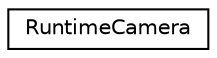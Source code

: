 digraph "Graphical Class Hierarchy"
{
  edge [fontname="Helvetica",fontsize="10",labelfontname="Helvetica",labelfontsize="10"];
  node [fontname="Helvetica",fontsize="10",shape=record];
  rankdir="LR";
  Node1 [label="RuntimeCamera",height=0.2,width=0.4,color="black", fillcolor="white", style="filled",URL="$d4/d47/class_runtime_camera.html",tooltip="A camera which is displayed on a part of a window ( see Viewport related methods ) rendering an area ..."];
}
